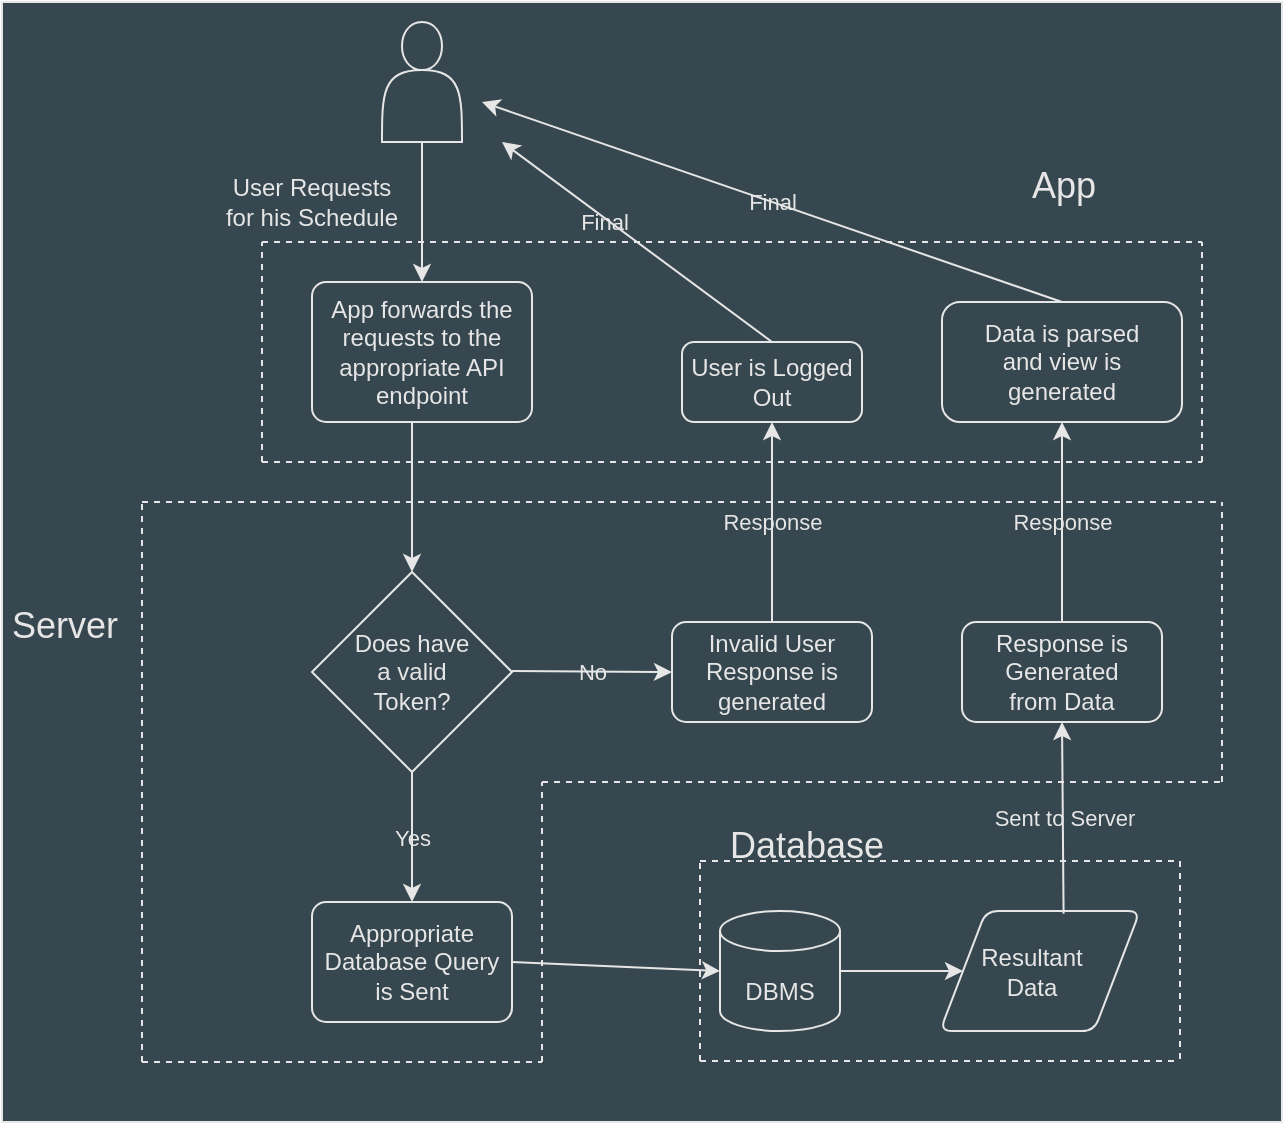 <mxfile version="20.2.8" type="device"><diagram id="C5RBs43oDa-KdzZeNtuy" name="Page-1"><mxGraphModel dx="944" dy="583" grid="1" gridSize="10" guides="1" tooltips="1" connect="1" arrows="1" fold="1" page="1" pageScale="1" pageWidth="827" pageHeight="1169" background="#ffffff" math="0" shadow="0"><root><mxCell id="WIyWlLk6GJQsqaUBKTNV-0"/><mxCell id="WIyWlLk6GJQsqaUBKTNV-1" parent="WIyWlLk6GJQsqaUBKTNV-0"/><mxCell id="PlLp3xHIxqfRyBVOqFNU-67" value="" style="rounded=0;whiteSpace=wrap;html=1;strokeWidth=1;fontSize=18;fontColor=#E6E6E6;fillColor=#37474f;strokeColor=#E6E6E6;" vertex="1" parent="WIyWlLk6GJQsqaUBKTNV-1"><mxGeometry x="20" y="340" width="640" height="560" as="geometry"/></mxCell><mxCell id="PlLp3xHIxqfRyBVOqFNU-1" value="" style="shape=actor;whiteSpace=wrap;html=1;fillColor=none;strokeColor=#E6E6E6;fontColor=#E6E6E6;" vertex="1" parent="WIyWlLk6GJQsqaUBKTNV-1"><mxGeometry x="210" y="350" width="40" height="60" as="geometry"/></mxCell><mxCell id="PlLp3xHIxqfRyBVOqFNU-2" value="" style="endArrow=classic;html=1;rounded=0;exitX=0.5;exitY=1;exitDx=0;exitDy=0;fontColor=#E6E6E6;strokeColor=#E6E6E6;" edge="1" parent="WIyWlLk6GJQsqaUBKTNV-1" source="PlLp3xHIxqfRyBVOqFNU-1"><mxGeometry width="50" height="50" relative="1" as="geometry"><mxPoint x="450" y="580" as="sourcePoint"/><mxPoint x="230" y="480" as="targetPoint"/></mxGeometry></mxCell><mxCell id="PlLp3xHIxqfRyBVOqFNU-3" value="User Requests for his Schedule" style="text;html=1;strokeColor=none;fillColor=none;align=center;verticalAlign=middle;whiteSpace=wrap;rounded=0;fontColor=#E6E6E6;" vertex="1" parent="WIyWlLk6GJQsqaUBKTNV-1"><mxGeometry x="130" y="410" width="90" height="60" as="geometry"/></mxCell><mxCell id="PlLp3xHIxqfRyBVOqFNU-4" value="" style="strokeWidth=1;html=1;shape=mxgraph.flowchart.decision;whiteSpace=wrap;fillColor=none;fontColor=#E6E6E6;strokeColor=#E6E6E6;" vertex="1" parent="WIyWlLk6GJQsqaUBKTNV-1"><mxGeometry x="175" y="625" width="100" height="100" as="geometry"/></mxCell><mxCell id="PlLp3xHIxqfRyBVOqFNU-5" value="Does have a valid Token?" style="text;html=1;strokeColor=none;fillColor=none;align=center;verticalAlign=middle;whiteSpace=wrap;rounded=0;fontColor=#E6E6E6;" vertex="1" parent="WIyWlLk6GJQsqaUBKTNV-1"><mxGeometry x="195" y="660" width="60" height="30" as="geometry"/></mxCell><mxCell id="PlLp3xHIxqfRyBVOqFNU-7" value="" style="endArrow=classic;html=1;rounded=0;entryX=0;entryY=0.5;entryDx=0;entryDy=0;fontColor=#E6E6E6;strokeColor=#E6E6E6;" edge="1" parent="WIyWlLk6GJQsqaUBKTNV-1" target="PlLp3xHIxqfRyBVOqFNU-9"><mxGeometry relative="1" as="geometry"><mxPoint x="275" y="674.5" as="sourcePoint"/><mxPoint x="375" y="674.5" as="targetPoint"/></mxGeometry></mxCell><mxCell id="PlLp3xHIxqfRyBVOqFNU-8" value="No" style="edgeLabel;resizable=0;html=1;align=center;verticalAlign=middle;strokeWidth=1;labelBackgroundColor=none;fontColor=#E6E6E6;" connectable="0" vertex="1" parent="PlLp3xHIxqfRyBVOqFNU-7"><mxGeometry relative="1" as="geometry"/></mxCell><mxCell id="PlLp3xHIxqfRyBVOqFNU-9" value="" style="rounded=1;whiteSpace=wrap;html=1;absoluteArcSize=1;arcSize=14;strokeWidth=1;fillColor=none;fontColor=#E6E6E6;strokeColor=#E6E6E6;" vertex="1" parent="WIyWlLk6GJQsqaUBKTNV-1"><mxGeometry x="355" y="650" width="100" height="50" as="geometry"/></mxCell><mxCell id="PlLp3xHIxqfRyBVOqFNU-10" value="" style="rounded=1;whiteSpace=wrap;html=1;absoluteArcSize=1;arcSize=14;strokeWidth=1;fillColor=none;fontColor=#E6E6E6;strokeColor=#E6E6E6;" vertex="1" parent="WIyWlLk6GJQsqaUBKTNV-1"><mxGeometry x="175" y="480" width="110" height="70" as="geometry"/></mxCell><mxCell id="PlLp3xHIxqfRyBVOqFNU-11" value="App forwards the requests to the appropriate API endpoint" style="text;html=1;strokeColor=none;fillColor=none;align=center;verticalAlign=middle;whiteSpace=wrap;rounded=0;strokeWidth=1;fontColor=#E6E6E6;" vertex="1" parent="WIyWlLk6GJQsqaUBKTNV-1"><mxGeometry x="170" y="500" width="120" height="30" as="geometry"/></mxCell><mxCell id="PlLp3xHIxqfRyBVOqFNU-12" value="" style="endArrow=classic;html=1;rounded=0;fontColor=#E6E6E6;strokeColor=#E6E6E6;" edge="1" parent="WIyWlLk6GJQsqaUBKTNV-1" target="PlLp3xHIxqfRyBVOqFNU-4"><mxGeometry width="50" height="50" relative="1" as="geometry"><mxPoint x="225" y="550" as="sourcePoint"/><mxPoint x="275" y="500" as="targetPoint"/></mxGeometry></mxCell><mxCell id="PlLp3xHIxqfRyBVOqFNU-13" value="Invalid User Response is generated" style="text;html=1;strokeColor=none;fillColor=none;align=center;verticalAlign=middle;whiteSpace=wrap;rounded=0;strokeWidth=1;fontColor=#E6E6E6;" vertex="1" parent="WIyWlLk6GJQsqaUBKTNV-1"><mxGeometry x="360" y="660" width="90" height="30" as="geometry"/></mxCell><mxCell id="PlLp3xHIxqfRyBVOqFNU-14" value="" style="endArrow=classic;html=1;rounded=0;exitX=0.5;exitY=0;exitDx=0;exitDy=0;entryX=0.5;entryY=1;entryDx=0;entryDy=0;fontColor=#E6E6E6;strokeColor=#E6E6E6;" edge="1" parent="WIyWlLk6GJQsqaUBKTNV-1" source="PlLp3xHIxqfRyBVOqFNU-9" target="PlLp3xHIxqfRyBVOqFNU-37"><mxGeometry relative="1" as="geometry"><mxPoint x="400" y="650" as="sourcePoint"/><mxPoint x="405" y="585" as="targetPoint"/></mxGeometry></mxCell><mxCell id="PlLp3xHIxqfRyBVOqFNU-15" value="Response" style="edgeLabel;resizable=0;html=1;align=center;verticalAlign=middle;strokeWidth=1;labelBackgroundColor=none;fontColor=#E6E6E6;" connectable="0" vertex="1" parent="PlLp3xHIxqfRyBVOqFNU-14"><mxGeometry relative="1" as="geometry"/></mxCell><mxCell id="PlLp3xHIxqfRyBVOqFNU-16" value="" style="endArrow=classic;html=1;rounded=0;exitX=0.5;exitY=1;exitDx=0;exitDy=0;exitPerimeter=0;entryX=0.5;entryY=0;entryDx=0;entryDy=0;fontColor=#E6E6E6;strokeColor=#E6E6E6;" edge="1" parent="WIyWlLk6GJQsqaUBKTNV-1" source="PlLp3xHIxqfRyBVOqFNU-4" target="PlLp3xHIxqfRyBVOqFNU-18"><mxGeometry relative="1" as="geometry"><mxPoint x="230" y="725" as="sourcePoint"/><mxPoint x="225" y="800" as="targetPoint"/></mxGeometry></mxCell><mxCell id="PlLp3xHIxqfRyBVOqFNU-17" value="Yes" style="edgeLabel;resizable=0;html=1;align=center;verticalAlign=middle;strokeWidth=1;labelBackgroundColor=none;fontColor=#E6E6E6;labelBorderColor=none;" connectable="0" vertex="1" parent="PlLp3xHIxqfRyBVOqFNU-16"><mxGeometry relative="1" as="geometry"/></mxCell><mxCell id="PlLp3xHIxqfRyBVOqFNU-18" value="" style="rounded=1;whiteSpace=wrap;html=1;absoluteArcSize=1;arcSize=14;strokeWidth=1;fillColor=none;fontColor=#E6E6E6;strokeColor=#E6E6E6;" vertex="1" parent="WIyWlLk6GJQsqaUBKTNV-1"><mxGeometry x="175" y="790" width="100" height="60" as="geometry"/></mxCell><mxCell id="PlLp3xHIxqfRyBVOqFNU-19" value="Appropriate Database Query is Sent" style="text;html=1;strokeColor=none;fillColor=none;align=center;verticalAlign=middle;whiteSpace=wrap;rounded=0;strokeWidth=1;fontColor=#E6E6E6;" vertex="1" parent="WIyWlLk6GJQsqaUBKTNV-1"><mxGeometry x="180" y="805" width="90" height="30" as="geometry"/></mxCell><mxCell id="PlLp3xHIxqfRyBVOqFNU-20" value="" style="endArrow=classic;html=1;rounded=0;exitX=1;exitY=0.5;exitDx=0;exitDy=0;entryX=0;entryY=0.5;entryDx=0;entryDy=0;entryPerimeter=0;fontColor=#E6E6E6;strokeColor=#E6E6E6;" edge="1" parent="WIyWlLk6GJQsqaUBKTNV-1" source="PlLp3xHIxqfRyBVOqFNU-18" target="PlLp3xHIxqfRyBVOqFNU-21"><mxGeometry width="50" height="50" relative="1" as="geometry"><mxPoint x="275" y="820" as="sourcePoint"/><mxPoint x="430" y="820" as="targetPoint"/></mxGeometry></mxCell><mxCell id="PlLp3xHIxqfRyBVOqFNU-21" value="" style="strokeWidth=1;html=1;shape=mxgraph.flowchart.database;whiteSpace=wrap;fillColor=none;fontColor=#E6E6E6;strokeColor=#E6E6E6;" vertex="1" parent="WIyWlLk6GJQsqaUBKTNV-1"><mxGeometry x="379" y="794.5" width="60" height="60" as="geometry"/></mxCell><mxCell id="PlLp3xHIxqfRyBVOqFNU-22" value="" style="endArrow=classic;html=1;rounded=0;exitX=1;exitY=0.5;exitDx=0;exitDy=0;exitPerimeter=0;entryX=0;entryY=0.5;entryDx=0;entryDy=0;fontColor=#E6E6E6;strokeColor=#E6E6E6;" edge="1" parent="WIyWlLk6GJQsqaUBKTNV-1" source="PlLp3xHIxqfRyBVOqFNU-21" target="PlLp3xHIxqfRyBVOqFNU-23"><mxGeometry width="50" height="50" relative="1" as="geometry"><mxPoint x="499" y="839.5" as="sourcePoint"/><mxPoint x="511" y="809.5" as="targetPoint"/></mxGeometry></mxCell><mxCell id="PlLp3xHIxqfRyBVOqFNU-23" value="" style="shape=parallelogram;html=1;strokeWidth=1;perimeter=parallelogramPerimeter;whiteSpace=wrap;rounded=1;arcSize=12;size=0.23;fillColor=none;fontColor=#E6E6E6;strokeColor=#E6E6E6;" vertex="1" parent="WIyWlLk6GJQsqaUBKTNV-1"><mxGeometry x="489" y="794.5" width="100" height="60" as="geometry"/></mxCell><mxCell id="PlLp3xHIxqfRyBVOqFNU-24" value="Resultant&lt;br&gt;Data" style="text;html=1;strokeColor=none;fillColor=none;align=center;verticalAlign=middle;whiteSpace=wrap;rounded=0;strokeWidth=1;fontColor=#E6E6E6;" vertex="1" parent="WIyWlLk6GJQsqaUBKTNV-1"><mxGeometry x="505" y="809.5" width="60" height="30" as="geometry"/></mxCell><mxCell id="PlLp3xHIxqfRyBVOqFNU-27" value="" style="endArrow=classic;html=1;rounded=0;exitX=0.618;exitY=0.023;exitDx=0;exitDy=0;exitPerimeter=0;entryX=0.5;entryY=1;entryDx=0;entryDy=0;fontColor=#E6E6E6;strokeColor=#E6E6E6;" edge="1" parent="WIyWlLk6GJQsqaUBKTNV-1" source="PlLp3xHIxqfRyBVOqFNU-23" target="PlLp3xHIxqfRyBVOqFNU-31"><mxGeometry relative="1" as="geometry"><mxPoint x="480" y="780" as="sourcePoint"/><mxPoint x="560" y="710" as="targetPoint"/></mxGeometry></mxCell><mxCell id="PlLp3xHIxqfRyBVOqFNU-28" value="Sent to Server" style="edgeLabel;resizable=0;html=1;align=center;verticalAlign=middle;strokeWidth=1;labelBackgroundColor=none;fontColor=#E6E6E6;" connectable="0" vertex="1" parent="PlLp3xHIxqfRyBVOqFNU-27"><mxGeometry relative="1" as="geometry"/></mxCell><mxCell id="PlLp3xHIxqfRyBVOqFNU-29" value="DBMS" style="text;html=1;strokeColor=none;fillColor=none;align=center;verticalAlign=middle;whiteSpace=wrap;rounded=0;strokeWidth=1;fontColor=#E6E6E6;" vertex="1" parent="WIyWlLk6GJQsqaUBKTNV-1"><mxGeometry x="379" y="819.5" width="60" height="30" as="geometry"/></mxCell><mxCell id="PlLp3xHIxqfRyBVOqFNU-31" value="" style="rounded=1;whiteSpace=wrap;html=1;absoluteArcSize=1;arcSize=14;strokeWidth=1;fillColor=none;fontColor=#E6E6E6;strokeColor=#E6E6E6;" vertex="1" parent="WIyWlLk6GJQsqaUBKTNV-1"><mxGeometry x="500" y="650" width="100" height="50" as="geometry"/></mxCell><mxCell id="PlLp3xHIxqfRyBVOqFNU-32" value="Response is Generated from Data" style="text;html=1;strokeColor=none;fillColor=none;align=center;verticalAlign=middle;whiteSpace=wrap;rounded=0;strokeWidth=1;fontColor=#E6E6E6;" vertex="1" parent="WIyWlLk6GJQsqaUBKTNV-1"><mxGeometry x="510" y="660" width="80" height="30" as="geometry"/></mxCell><mxCell id="PlLp3xHIxqfRyBVOqFNU-35" value="" style="endArrow=classic;html=1;rounded=0;exitX=0.5;exitY=0;exitDx=0;exitDy=0;fontColor=#E6E6E6;strokeColor=#E6E6E6;" edge="1" parent="WIyWlLk6GJQsqaUBKTNV-1" source="PlLp3xHIxqfRyBVOqFNU-31" target="PlLp3xHIxqfRyBVOqFNU-39"><mxGeometry relative="1" as="geometry"><mxPoint x="550" y="640" as="sourcePoint"/><mxPoint x="550" y="550" as="targetPoint"/></mxGeometry></mxCell><mxCell id="PlLp3xHIxqfRyBVOqFNU-36" value="Response" style="edgeLabel;resizable=0;html=1;align=center;verticalAlign=middle;strokeWidth=1;labelBackgroundColor=none;fontColor=#E6E6E6;" connectable="0" vertex="1" parent="PlLp3xHIxqfRyBVOqFNU-35"><mxGeometry relative="1" as="geometry"/></mxCell><mxCell id="PlLp3xHIxqfRyBVOqFNU-37" value="" style="rounded=1;whiteSpace=wrap;html=1;strokeWidth=1;fillColor=none;fontColor=#E6E6E6;strokeColor=#E6E6E6;" vertex="1" parent="WIyWlLk6GJQsqaUBKTNV-1"><mxGeometry x="360" y="510" width="90" height="40" as="geometry"/></mxCell><mxCell id="PlLp3xHIxqfRyBVOqFNU-38" value="User is Logged Out" style="text;html=1;strokeColor=none;fillColor=none;align=center;verticalAlign=middle;whiteSpace=wrap;rounded=0;strokeWidth=1;fontColor=#E6E6E6;" vertex="1" parent="WIyWlLk6GJQsqaUBKTNV-1"><mxGeometry x="360" y="515" width="90" height="30" as="geometry"/></mxCell><mxCell id="PlLp3xHIxqfRyBVOqFNU-39" value="" style="rounded=1;whiteSpace=wrap;html=1;strokeWidth=1;fillColor=none;fontColor=#E6E6E6;strokeColor=#E6E6E6;" vertex="1" parent="WIyWlLk6GJQsqaUBKTNV-1"><mxGeometry x="490" y="490" width="120" height="60" as="geometry"/></mxCell><mxCell id="PlLp3xHIxqfRyBVOqFNU-40" value="Data is parsed and view is generated" style="text;html=1;strokeColor=none;fillColor=none;align=center;verticalAlign=middle;whiteSpace=wrap;rounded=0;strokeWidth=1;fontColor=#E6E6E6;" vertex="1" parent="WIyWlLk6GJQsqaUBKTNV-1"><mxGeometry x="500" y="505" width="100" height="30" as="geometry"/></mxCell><mxCell id="PlLp3xHIxqfRyBVOqFNU-41" value="" style="endArrow=classic;html=1;rounded=0;exitX=0.5;exitY=0;exitDx=0;exitDy=0;fontColor=#E6E6E6;strokeColor=#E6E6E6;" edge="1" parent="WIyWlLk6GJQsqaUBKTNV-1" source="PlLp3xHIxqfRyBVOqFNU-37"><mxGeometry relative="1" as="geometry"><mxPoint x="270" y="470" as="sourcePoint"/><mxPoint x="270" y="410" as="targetPoint"/></mxGeometry></mxCell><mxCell id="PlLp3xHIxqfRyBVOqFNU-42" value="Final" style="edgeLabel;resizable=0;html=1;align=center;verticalAlign=middle;strokeWidth=1;labelBackgroundColor=none;fontColor=#E6E6E6;" connectable="0" vertex="1" parent="PlLp3xHIxqfRyBVOqFNU-41"><mxGeometry relative="1" as="geometry"><mxPoint x="-17" y="-10" as="offset"/></mxGeometry></mxCell><mxCell id="PlLp3xHIxqfRyBVOqFNU-43" value="" style="endArrow=classic;html=1;rounded=0;exitX=0.5;exitY=0;exitDx=0;exitDy=0;fontColor=#E6E6E6;strokeColor=#E6E6E6;" edge="1" parent="WIyWlLk6GJQsqaUBKTNV-1" source="PlLp3xHIxqfRyBVOqFNU-39"><mxGeometry relative="1" as="geometry"><mxPoint x="415" y="520" as="sourcePoint"/><mxPoint x="260" y="390" as="targetPoint"/></mxGeometry></mxCell><mxCell id="PlLp3xHIxqfRyBVOqFNU-44" value="Final" style="edgeLabel;resizable=0;html=1;align=center;verticalAlign=middle;strokeWidth=1;labelBackgroundColor=none;fontColor=#E6E6E6;" connectable="0" vertex="1" parent="PlLp3xHIxqfRyBVOqFNU-43"><mxGeometry relative="1" as="geometry"/></mxCell><mxCell id="PlLp3xHIxqfRyBVOqFNU-45" value="" style="endArrow=none;dashed=1;html=1;rounded=0;fontColor=#E6E6E6;strokeColor=#E6E6E6;" edge="1" parent="WIyWlLk6GJQsqaUBKTNV-1"><mxGeometry width="50" height="50" relative="1" as="geometry"><mxPoint x="90" y="590" as="sourcePoint"/><mxPoint x="630" y="590" as="targetPoint"/></mxGeometry></mxCell><mxCell id="PlLp3xHIxqfRyBVOqFNU-46" value="" style="endArrow=none;dashed=1;html=1;rounded=0;fontColor=#E6E6E6;strokeColor=#E6E6E6;" edge="1" parent="WIyWlLk6GJQsqaUBKTNV-1"><mxGeometry width="50" height="50" relative="1" as="geometry"><mxPoint x="90" y="870" as="sourcePoint"/><mxPoint x="90" y="590" as="targetPoint"/></mxGeometry></mxCell><mxCell id="PlLp3xHIxqfRyBVOqFNU-47" value="" style="endArrow=none;dashed=1;html=1;rounded=0;fontColor=#E6E6E6;strokeColor=#E6E6E6;" edge="1" parent="WIyWlLk6GJQsqaUBKTNV-1"><mxGeometry width="50" height="50" relative="1" as="geometry"><mxPoint x="630" y="730" as="sourcePoint"/><mxPoint x="630" y="590" as="targetPoint"/></mxGeometry></mxCell><mxCell id="PlLp3xHIxqfRyBVOqFNU-48" value="" style="endArrow=none;dashed=1;html=1;rounded=0;fontColor=#E6E6E6;strokeColor=#E6E6E6;" edge="1" parent="WIyWlLk6GJQsqaUBKTNV-1"><mxGeometry width="50" height="50" relative="1" as="geometry"><mxPoint x="290" y="730" as="sourcePoint"/><mxPoint x="630" y="730" as="targetPoint"/></mxGeometry></mxCell><mxCell id="PlLp3xHIxqfRyBVOqFNU-49" value="" style="endArrow=none;dashed=1;html=1;rounded=0;fontColor=#E6E6E6;strokeColor=#E6E6E6;" edge="1" parent="WIyWlLk6GJQsqaUBKTNV-1"><mxGeometry width="50" height="50" relative="1" as="geometry"><mxPoint x="290" y="870" as="sourcePoint"/><mxPoint x="290" y="730" as="targetPoint"/></mxGeometry></mxCell><mxCell id="PlLp3xHIxqfRyBVOqFNU-50" value="" style="endArrow=none;dashed=1;html=1;rounded=0;fontColor=#E6E6E6;strokeColor=#E6E6E6;" edge="1" parent="WIyWlLk6GJQsqaUBKTNV-1"><mxGeometry width="50" height="50" relative="1" as="geometry"><mxPoint x="90" y="870" as="sourcePoint"/><mxPoint x="290" y="870" as="targetPoint"/></mxGeometry></mxCell><mxCell id="PlLp3xHIxqfRyBVOqFNU-52" value="" style="endArrow=none;dashed=1;html=1;rounded=0;fontColor=#E6E6E6;strokeColor=#E6E6E6;" edge="1" parent="WIyWlLk6GJQsqaUBKTNV-1"><mxGeometry width="50" height="50" relative="1" as="geometry"><mxPoint x="369" y="869.5" as="sourcePoint"/><mxPoint x="369" y="769.5" as="targetPoint"/></mxGeometry></mxCell><mxCell id="PlLp3xHIxqfRyBVOqFNU-53" value="" style="endArrow=none;dashed=1;html=1;rounded=0;fontColor=#E6E6E6;strokeColor=#E6E6E6;" edge="1" parent="WIyWlLk6GJQsqaUBKTNV-1"><mxGeometry width="50" height="50" relative="1" as="geometry"><mxPoint x="369" y="769.5" as="sourcePoint"/><mxPoint x="609" y="769.5" as="targetPoint"/></mxGeometry></mxCell><mxCell id="PlLp3xHIxqfRyBVOqFNU-54" value="" style="endArrow=none;dashed=1;html=1;rounded=0;fontColor=#E6E6E6;strokeColor=#E6E6E6;" edge="1" parent="WIyWlLk6GJQsqaUBKTNV-1"><mxGeometry width="50" height="50" relative="1" as="geometry"><mxPoint x="609" y="769.5" as="sourcePoint"/><mxPoint x="609" y="869.5" as="targetPoint"/></mxGeometry></mxCell><mxCell id="PlLp3xHIxqfRyBVOqFNU-55" value="" style="endArrow=none;dashed=1;html=1;rounded=0;fontColor=#E6E6E6;strokeColor=#E6E6E6;" edge="1" parent="WIyWlLk6GJQsqaUBKTNV-1"><mxGeometry width="50" height="50" relative="1" as="geometry"><mxPoint x="369" y="869.5" as="sourcePoint"/><mxPoint x="609" y="869.5" as="targetPoint"/></mxGeometry></mxCell><mxCell id="PlLp3xHIxqfRyBVOqFNU-56" value="&lt;h1&gt;&lt;font style=&quot;font-size: 18px; font-weight: normal;&quot;&gt;Database&lt;/font&gt;&lt;/h1&gt;" style="text;html=1;strokeColor=none;fillColor=none;spacing=5;spacingTop=-20;whiteSpace=wrap;overflow=hidden;rounded=0;strokeWidth=1;fontColor=#E6E6E6;" vertex="1" parent="WIyWlLk6GJQsqaUBKTNV-1"><mxGeometry x="379" y="740" width="90" height="45" as="geometry"/></mxCell><mxCell id="PlLp3xHIxqfRyBVOqFNU-58" value="&lt;h1&gt;&lt;font style=&quot;font-size: 18px; font-weight: normal;&quot;&gt;Server&lt;/font&gt;&lt;/h1&gt;" style="text;html=1;strokeColor=none;fillColor=none;spacing=5;spacingTop=-20;whiteSpace=wrap;overflow=hidden;rounded=0;strokeWidth=1;fontColor=#E6E6E6;" vertex="1" parent="WIyWlLk6GJQsqaUBKTNV-1"><mxGeometry x="20" y="630" width="120" height="45" as="geometry"/></mxCell><mxCell id="PlLp3xHIxqfRyBVOqFNU-60" value="" style="endArrow=none;dashed=1;html=1;rounded=0;fontSize=18;fontColor=#E6E6E6;strokeColor=#E6E6E6;" edge="1" parent="WIyWlLk6GJQsqaUBKTNV-1"><mxGeometry width="50" height="50" relative="1" as="geometry"><mxPoint x="150" y="460" as="sourcePoint"/><mxPoint x="620" y="460" as="targetPoint"/></mxGeometry></mxCell><mxCell id="PlLp3xHIxqfRyBVOqFNU-61" value="" style="endArrow=none;dashed=1;html=1;rounded=0;fontSize=18;fontColor=#E6E6E6;strokeColor=#E6E6E6;" edge="1" parent="WIyWlLk6GJQsqaUBKTNV-1"><mxGeometry width="50" height="50" relative="1" as="geometry"><mxPoint x="150" y="570" as="sourcePoint"/><mxPoint x="150" y="460" as="targetPoint"/></mxGeometry></mxCell><mxCell id="PlLp3xHIxqfRyBVOqFNU-62" value="" style="endArrow=none;dashed=1;html=1;rounded=0;fontSize=18;fontColor=#E6E6E6;strokeColor=#E6E6E6;" edge="1" parent="WIyWlLk6GJQsqaUBKTNV-1"><mxGeometry width="50" height="50" relative="1" as="geometry"><mxPoint x="620" y="570" as="sourcePoint"/><mxPoint x="620" y="460" as="targetPoint"/></mxGeometry></mxCell><mxCell id="PlLp3xHIxqfRyBVOqFNU-63" value="" style="endArrow=none;dashed=1;html=1;rounded=0;fontSize=18;fontColor=#E6E6E6;strokeColor=#E6E6E6;" edge="1" parent="WIyWlLk6GJQsqaUBKTNV-1"><mxGeometry width="50" height="50" relative="1" as="geometry"><mxPoint x="150" y="570" as="sourcePoint"/><mxPoint x="620" y="570" as="targetPoint"/></mxGeometry></mxCell><mxCell id="PlLp3xHIxqfRyBVOqFNU-64" value="&lt;h1&gt;&lt;font style=&quot;font-size: 18px; font-weight: normal;&quot;&gt;App&lt;/font&gt;&lt;/h1&gt;" style="text;html=1;strokeColor=none;fillColor=none;spacing=5;spacingTop=-20;whiteSpace=wrap;overflow=hidden;rounded=0;strokeWidth=1;fontColor=#E6E6E6;" vertex="1" parent="WIyWlLk6GJQsqaUBKTNV-1"><mxGeometry x="530" y="410" width="120" height="45" as="geometry"/></mxCell></root></mxGraphModel></diagram></mxfile>